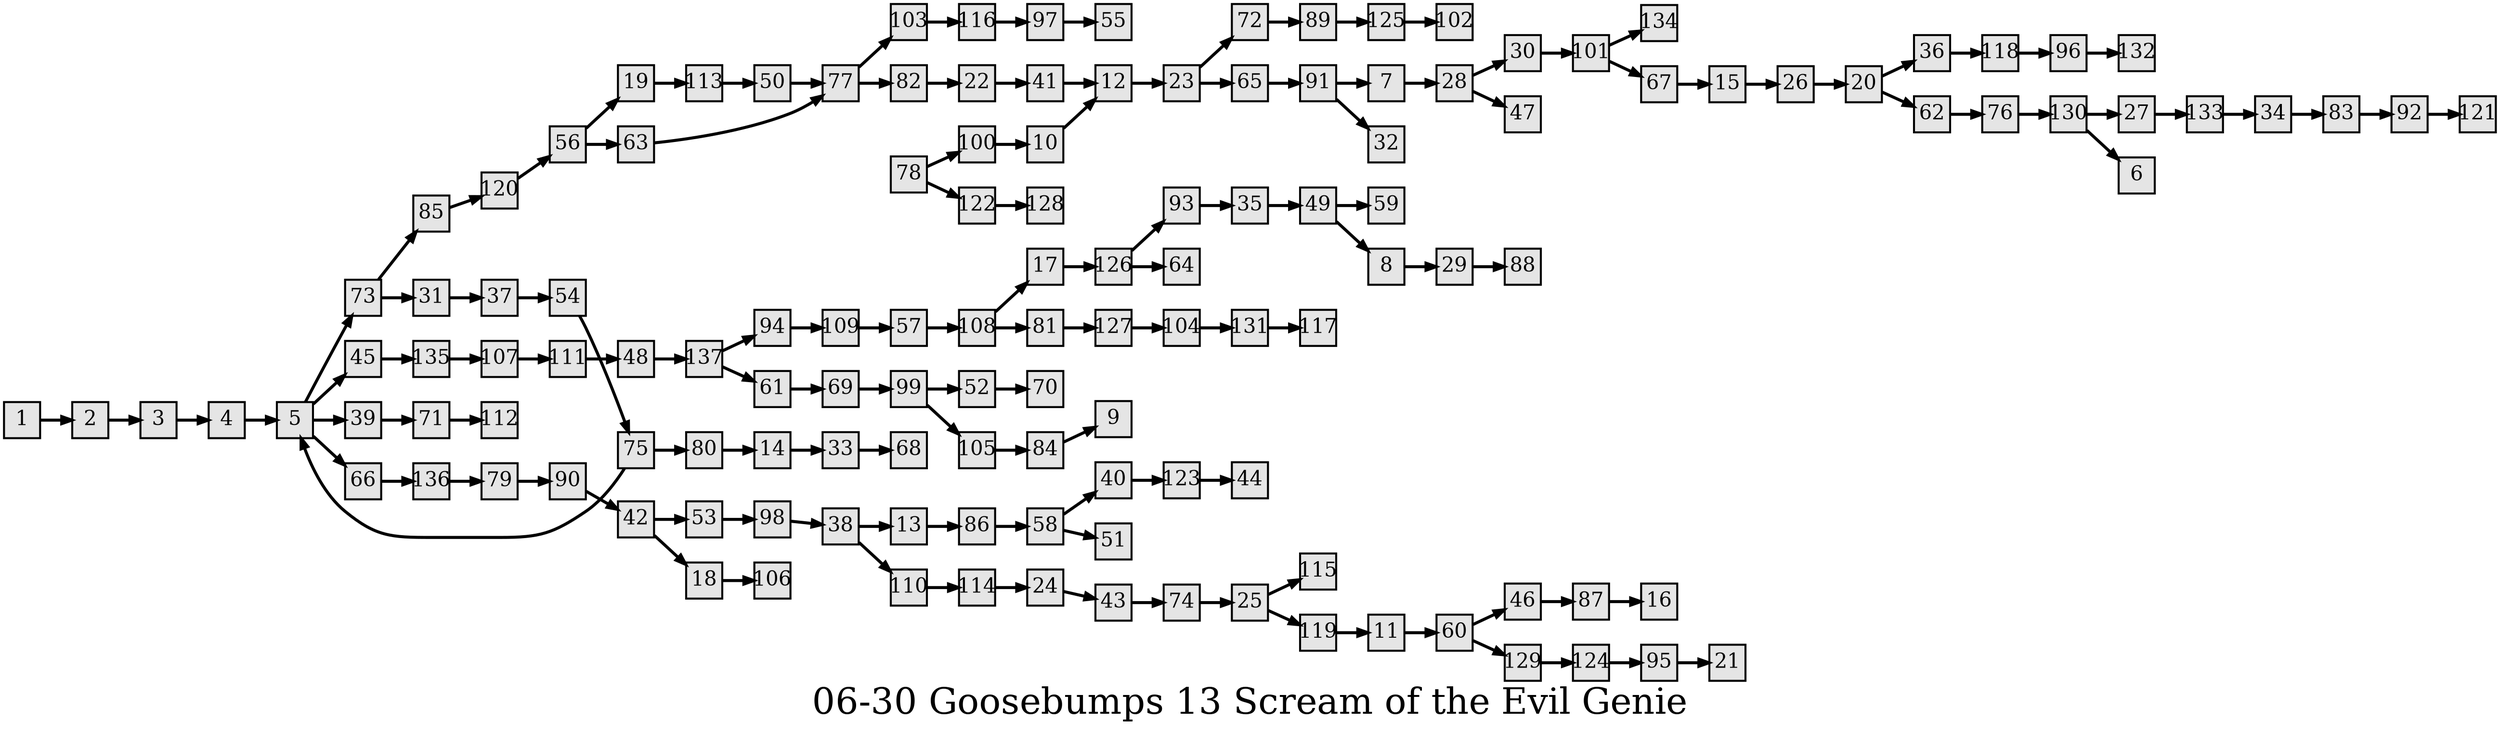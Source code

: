 digraph g{
  graph [ label="06-30 Goosebumps 13 Scream of the Evil Genie" rankdir=LR, ordering=out, fontsize=36, nodesep="0.35", ranksep="0.45"];
  node  [shape=rect, penwidth=2, fontsize=20, style=filled, fillcolor=grey90, margin="0,0", labelfloat=true, regular=true, fixedsize=true];
  edge  [labelfloat=true, penwidth=3, fontsize=12];
  // ---;
  // group  : Katz;
  // id     : 06-30;
  // gbid   : 1211;
  // series : Give Yourself Goosebumps;
  // title  : Scream of the Evil Genie;
  // author : R.L. Stine;
  // credit:;
  // - name : Yee-Ann Wong;
  // role : encoder;
  // date : 2017-08-24;
  // - name : Jeremy Douglass;
  // role : editor;
  // date : 2017-10-19;
  // render:;
  // - name   : small;
  // styles : gvStyles-small.txt;
  // engine : dot;
  // comment: >;
  
  // ---;
  
  // From | To | Label;
  
  1 -> 2;
  2 -> 3;
  3 -> 4;
  4 -> 5;
  5 -> 73;
  5 -> 45;
  5 -> 39;
  5 -> 66;
  7 -> 28;
  8 -> 29;
  10 -> 12;
  11 -> 60;
  12 -> 23;
  13 -> 86;
  14 -> 33;
  15 -> 26;
  17 -> 126;
  18 -> 106;
  19 -> 113;
  20 -> 36;
  20 -> 62;
  22 -> 41;
  23 -> 72;
  23 -> 65;
  24 -> 43;
  25 -> 115;
  25 -> 119;
  26 -> 20;
  27 -> 133;
  28 -> 30;
  28 -> 47;
  29 -> 88;
  30 -> 101;
  31 -> 37;
  33 -> 68;
  34 -> 83;
  35 -> 49;
  36 -> 118;
  37 -> 54;
  38 -> 13;
  38 -> 110;
  39 -> 71;
  40 -> 123;
  41 -> 12;
  42 -> 53;
  42 -> 18;
  43 -> 74;
  45 -> 135;
  46 -> 87;
  48 -> 137;
  49 -> 59;
  49 -> 8;
  50 -> 77;
  52 -> 70;
  53 -> 98;
  54 -> 75;
  56 -> 19;
  56 -> 63;
  57 -> 108;
  58 -> 40;
  58 -> 51;
  60 -> 46;
  60 -> 129;
  61 -> 69;
  62 -> 76;
  63 -> 77;
  65 -> 91;
  66 -> 136;
  67 -> 15;
  69 -> 99;
  71 -> 112;
  72 -> 89;
  73 -> 85;
  73 -> 31;
  74 -> 25;
  75 -> 5;
  75 -> 80;
  76 -> 130;
  77 -> 103;
  77 -> 82;
  78 -> 100;
  78 -> 122;
  79 -> 90;
  80 -> 14;
  81 -> 127;
  82 -> 22;
  83 -> 92;
  84 -> 9;
  85 -> 120;
  86 -> 58;
  87 -> 16;
  89 -> 125;
  90 -> 42;
  91 -> 7;
  91 -> 32;
  92 -> 121;
  93 -> 35;
  94 -> 109;
  95 -> 21;
  96 -> 132;
  97 -> 55;
  98 -> 38;
  99 -> 52;
  99 -> 105;
  100 -> 10;
  101 -> 134;
  101 -> 67;
  103 -> 116;
  104 -> 131;
  105 -> 84;
  107 -> 111;
  108 -> 17;
  108 -> 81;
  109 -> 57;
  110 -> 114;
  111 -> 48;
  113 -> 50;
  114 -> 24;
  116 -> 97;
  118 -> 96;
  119 -> 11;
  120 -> 56;
  122 -> 128;
  123 -> 44;
  124 -> 95;
  125 -> 102;
  126 -> 93;
  126 -> 64;
  127 -> 104;
  129 -> 124;
  130 -> 27;
  130 -> 6;
  131 -> 117;
  133 -> 34;
  135 -> 107;
  136 -> 79;
  137 -> 94;
  137 -> 61;
}

